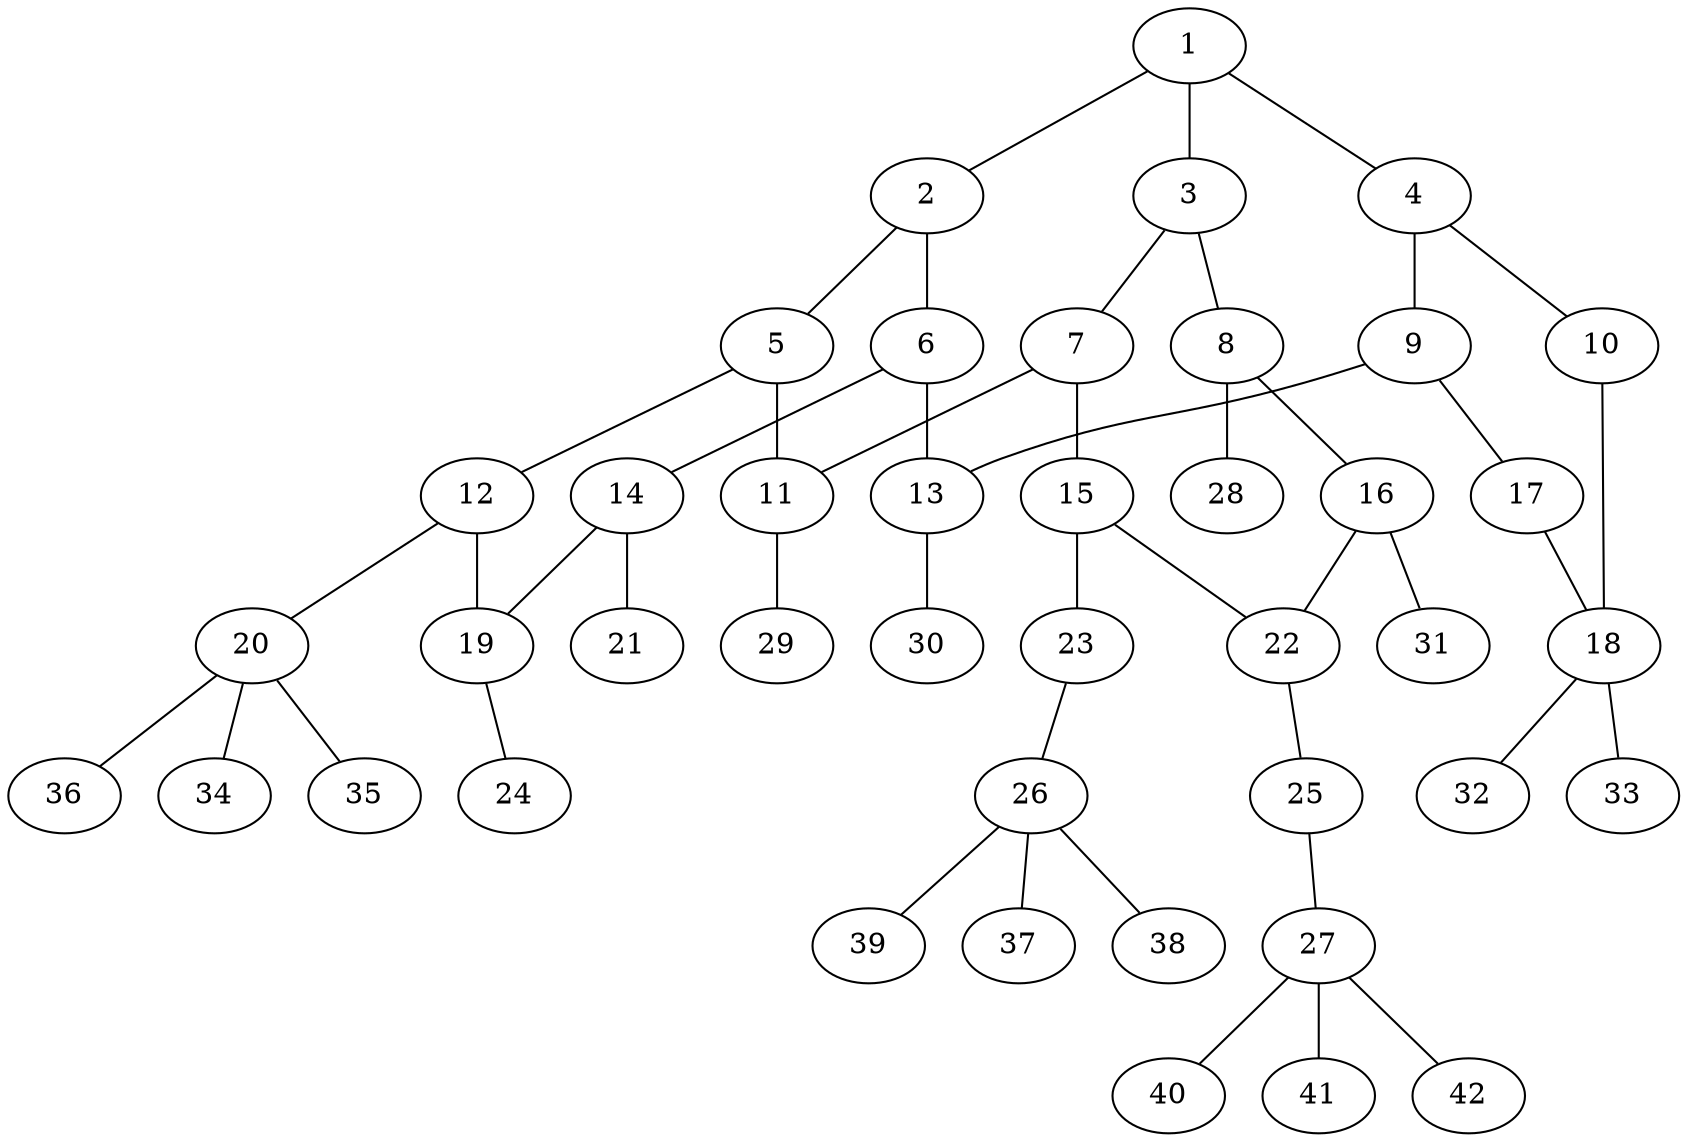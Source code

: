 graph molecule_746 {
	1	 [chem=C];
	2	 [chem=C];
	1 -- 2	 [valence=2];
	3	 [chem=C];
	1 -- 3	 [valence=1];
	4	 [chem=C];
	1 -- 4	 [valence=1];
	5	 [chem=C];
	2 -- 5	 [valence=1];
	6	 [chem=C];
	2 -- 6	 [valence=1];
	7	 [chem=C];
	3 -- 7	 [valence=2];
	8	 [chem=C];
	3 -- 8	 [valence=1];
	9	 [chem=C];
	4 -- 9	 [valence=2];
	10	 [chem=O];
	4 -- 10	 [valence=1];
	11	 [chem=C];
	5 -- 11	 [valence=2];
	12	 [chem=N];
	5 -- 12	 [valence=1];
	13	 [chem=C];
	6 -- 13	 [valence=2];
	14	 [chem=C];
	6 -- 14	 [valence=1];
	7 -- 11	 [valence=1];
	15	 [chem=C];
	7 -- 15	 [valence=1];
	16	 [chem=C];
	8 -- 16	 [valence=2];
	28	 [chem=H];
	8 -- 28	 [valence=1];
	9 -- 13	 [valence=1];
	17	 [chem=O];
	9 -- 17	 [valence=1];
	18	 [chem=C];
	10 -- 18	 [valence=1];
	29	 [chem=H];
	11 -- 29	 [valence=1];
	19	 [chem=C];
	12 -- 19	 [valence=1];
	20	 [chem=C];
	12 -- 20	 [valence=1];
	30	 [chem=H];
	13 -- 30	 [valence=1];
	14 -- 19	 [valence=1];
	21	 [chem=O];
	14 -- 21	 [valence=2];
	22	 [chem=C];
	15 -- 22	 [valence=2];
	23	 [chem=O];
	15 -- 23	 [valence=1];
	16 -- 22	 [valence=1];
	31	 [chem=H];
	16 -- 31	 [valence=1];
	17 -- 18	 [valence=1];
	32	 [chem=H];
	18 -- 32	 [valence=1];
	33	 [chem=H];
	18 -- 33	 [valence=1];
	24	 [chem=O];
	19 -- 24	 [valence=2];
	34	 [chem=H];
	20 -- 34	 [valence=1];
	35	 [chem=H];
	20 -- 35	 [valence=1];
	36	 [chem=H];
	20 -- 36	 [valence=1];
	25	 [chem=O];
	22 -- 25	 [valence=1];
	26	 [chem=C];
	23 -- 26	 [valence=1];
	27	 [chem=C];
	25 -- 27	 [valence=1];
	37	 [chem=H];
	26 -- 37	 [valence=1];
	38	 [chem=H];
	26 -- 38	 [valence=1];
	39	 [chem=H];
	26 -- 39	 [valence=1];
	40	 [chem=H];
	27 -- 40	 [valence=1];
	41	 [chem=H];
	27 -- 41	 [valence=1];
	42	 [chem=H];
	27 -- 42	 [valence=1];
}
